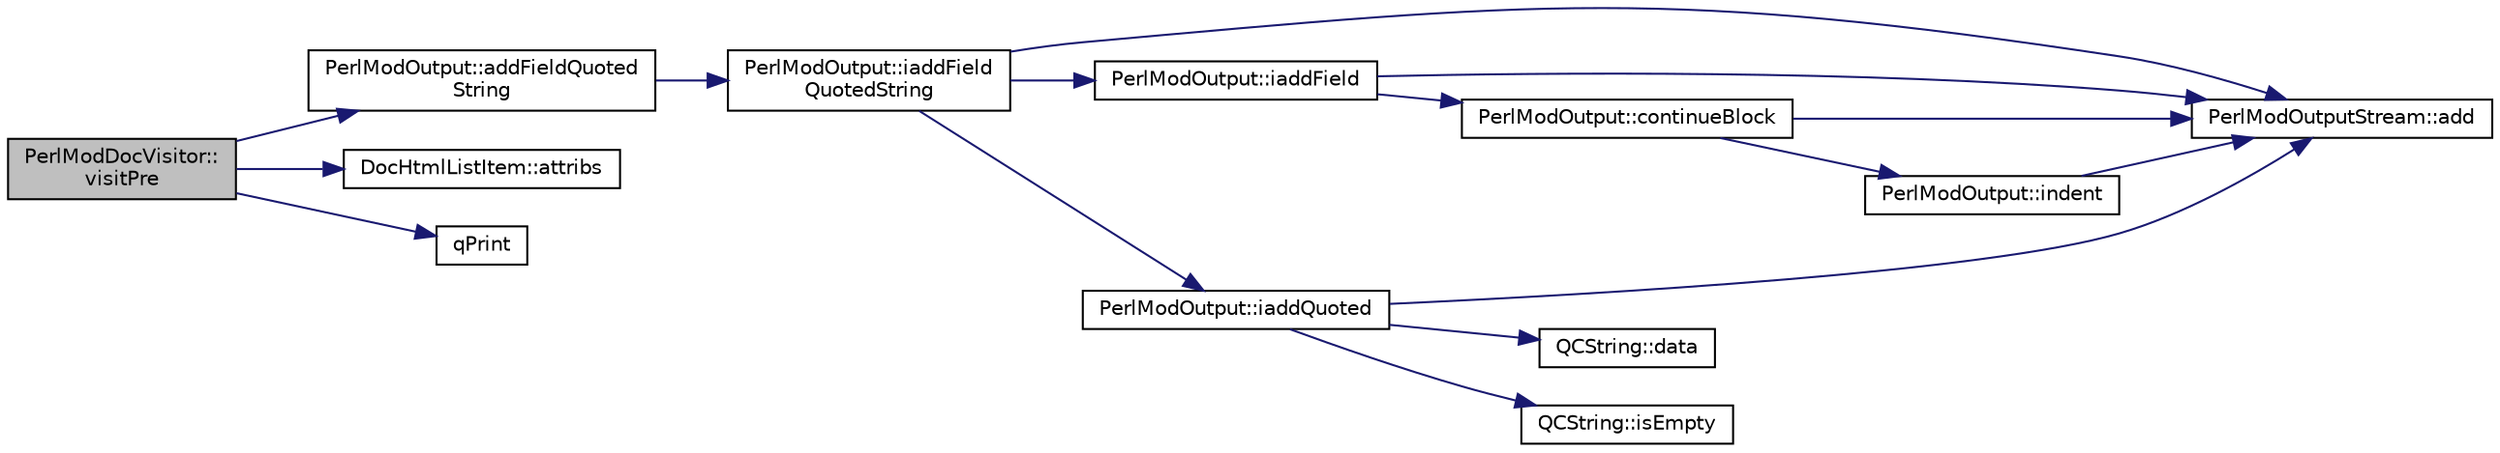 digraph "PerlModDocVisitor::visitPre"
{
 // LATEX_PDF_SIZE
  edge [fontname="Helvetica",fontsize="10",labelfontname="Helvetica",labelfontsize="10"];
  node [fontname="Helvetica",fontsize="10",shape=record];
  rankdir="LR";
  Node1 [label="PerlModDocVisitor::\lvisitPre",height=0.2,width=0.4,color="black", fillcolor="grey75", style="filled", fontcolor="black",tooltip=" "];
  Node1 -> Node2 [color="midnightblue",fontsize="10",style="solid",fontname="Helvetica"];
  Node2 [label="PerlModOutput::addFieldQuoted\lString",height=0.2,width=0.4,color="black", fillcolor="white", style="filled",URL="$classPerlModOutput.html#a6e6499ad8b1180084b7ad1e07ded6194",tooltip=" "];
  Node2 -> Node3 [color="midnightblue",fontsize="10",style="solid",fontname="Helvetica"];
  Node3 [label="PerlModOutput::iaddField\lQuotedString",height=0.2,width=0.4,color="black", fillcolor="white", style="filled",URL="$classPerlModOutput.html#a1233879e62a28c7e571cf66ebf5cc079",tooltip=" "];
  Node3 -> Node4 [color="midnightblue",fontsize="10",style="solid",fontname="Helvetica"];
  Node4 [label="PerlModOutputStream::add",height=0.2,width=0.4,color="black", fillcolor="white", style="filled",URL="$classPerlModOutputStream.html#a6970acf3298a0e408427b54d1b876cd5",tooltip=" "];
  Node3 -> Node5 [color="midnightblue",fontsize="10",style="solid",fontname="Helvetica"];
  Node5 [label="PerlModOutput::iaddField",height=0.2,width=0.4,color="black", fillcolor="white", style="filled",URL="$classPerlModOutput.html#ae838ac98312b8422c5f11b92bbc9b1f0",tooltip=" "];
  Node5 -> Node4 [color="midnightblue",fontsize="10",style="solid",fontname="Helvetica"];
  Node5 -> Node6 [color="midnightblue",fontsize="10",style="solid",fontname="Helvetica"];
  Node6 [label="PerlModOutput::continueBlock",height=0.2,width=0.4,color="black", fillcolor="white", style="filled",URL="$classPerlModOutput.html#a5992ddeb6dcd259a796fca5cbe6d65dc",tooltip=" "];
  Node6 -> Node4 [color="midnightblue",fontsize="10",style="solid",fontname="Helvetica"];
  Node6 -> Node7 [color="midnightblue",fontsize="10",style="solid",fontname="Helvetica"];
  Node7 [label="PerlModOutput::indent",height=0.2,width=0.4,color="black", fillcolor="white", style="filled",URL="$classPerlModOutput.html#aec7f507f9f30c8f66a4d951bb14a1c37",tooltip=" "];
  Node7 -> Node4 [color="midnightblue",fontsize="10",style="solid",fontname="Helvetica"];
  Node3 -> Node8 [color="midnightblue",fontsize="10",style="solid",fontname="Helvetica"];
  Node8 [label="PerlModOutput::iaddQuoted",height=0.2,width=0.4,color="black", fillcolor="white", style="filled",URL="$classPerlModOutput.html#ad81bb3ba85d992b1571d9f4b54068fb2",tooltip=" "];
  Node8 -> Node4 [color="midnightblue",fontsize="10",style="solid",fontname="Helvetica"];
  Node8 -> Node9 [color="midnightblue",fontsize="10",style="solid",fontname="Helvetica"];
  Node9 [label="QCString::data",height=0.2,width=0.4,color="black", fillcolor="white", style="filled",URL="$classQCString.html#ac3aa3ac1a1c36d3305eba22a2eb0d098",tooltip=" "];
  Node8 -> Node10 [color="midnightblue",fontsize="10",style="solid",fontname="Helvetica"];
  Node10 [label="QCString::isEmpty",height=0.2,width=0.4,color="black", fillcolor="white", style="filled",URL="$classQCString.html#a621c4090d69ad7d05ef8e5234376c3d8",tooltip=" "];
  Node1 -> Node11 [color="midnightblue",fontsize="10",style="solid",fontname="Helvetica"];
  Node11 [label="DocHtmlListItem::attribs",height=0.2,width=0.4,color="black", fillcolor="white", style="filled",URL="$classDocHtmlListItem.html#a2c0badd651aa4cebd3711ee5a0aaa7a7",tooltip=" "];
  Node1 -> Node12 [color="midnightblue",fontsize="10",style="solid",fontname="Helvetica"];
  Node12 [label="qPrint",height=0.2,width=0.4,color="black", fillcolor="white", style="filled",URL="$qcstring_8h.html#a9851ebb5ae2f65b4d2b1d08421edbfd2",tooltip=" "];
}

